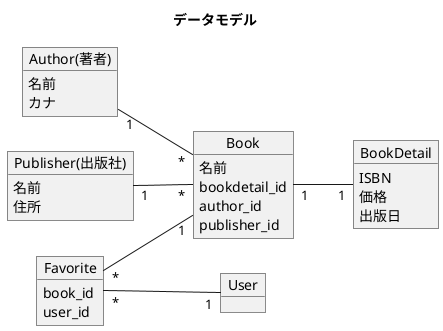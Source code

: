 @startuml
title データモデル
left to right direction


object "Author(著者)" as Author
Author : 名前
Author : カナ
object Book
Book : 名前
Book : bookdetail_id
Book : author_id
Book : publisher_id
object BookDetail
BookDetail : ISBN
BookDetail : 価格
BookDetail : 出版日
object "Publisher(出版社)" as Publisher
Publisher : 名前
Publisher : 住所
object User
object Favorite
Favorite : book_id
Favorite : user_id

Book "1"--"1" BookDetail
Publisher "1"--"*" Book
Author "1"--"*" Book
Favorite "*"--"1" User
Favorite "*"--"1" Book
@enduml